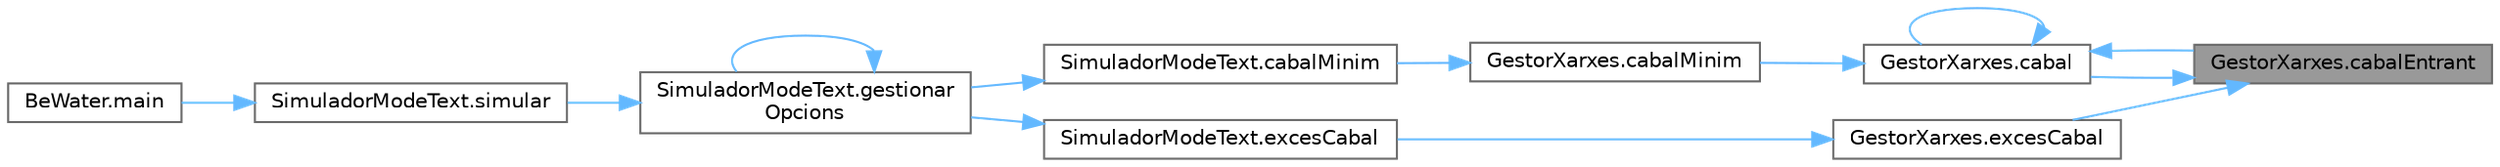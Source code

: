 digraph "GestorXarxes.cabalEntrant"
{
 // LATEX_PDF_SIZE
  bgcolor="transparent";
  edge [fontname=Helvetica,fontsize=10,labelfontname=Helvetica,labelfontsize=10];
  node [fontname=Helvetica,fontsize=10,shape=box,height=0.2,width=0.4];
  rankdir="RL";
  Node1 [id="Node000001",label="GestorXarxes.cabalEntrant",height=0.2,width=0.4,color="gray40", fillcolor="grey60", style="filled", fontcolor="black",tooltip="Cabal teòric d'una canonada."];
  Node1 -> Node2 [id="edge1_Node000001_Node000002",dir="back",color="steelblue1",style="solid",tooltip=" "];
  Node2 [id="Node000002",label="GestorXarxes.cabal",height=0.2,width=0.4,color="grey40", fillcolor="white", style="filled",URL="$class_gestor_xarxes.html#a9031778fbddcb72d167dea81a0a977c6",tooltip="Cabal teòric d'un node."];
  Node2 -> Node2 [id="edge2_Node000002_Node000002",dir="back",color="steelblue1",style="solid",tooltip=" "];
  Node2 -> Node1 [id="edge3_Node000002_Node000001",dir="back",color="steelblue1",style="solid",tooltip=" "];
  Node2 -> Node3 [id="edge4_Node000002_Node000003",dir="back",color="steelblue1",style="solid",tooltip=" "];
  Node3 [id="Node000003",label="GestorXarxes.cabalMinim",height=0.2,width=0.4,color="grey40", fillcolor="white", style="filled",URL="$class_gestor_xarxes.html#ad6c1adeced5adf43b6ac8be94abf68a0",tooltip="Cabal mínim donat un percentatge."];
  Node3 -> Node4 [id="edge5_Node000003_Node000004",dir="back",color="steelblue1",style="solid",tooltip=" "];
  Node4 [id="Node000004",label="SimuladorModeText.cabalMinim",height=0.2,width=0.4,color="grey40", fillcolor="white", style="filled",URL="$class_simulador_mode_text.html#a0e4d72561d132a11044589447c23d3d8",tooltip="Cabal mínim necessari."];
  Node4 -> Node5 [id="edge6_Node000004_Node000005",dir="back",color="steelblue1",style="solid",tooltip=" "];
  Node5 [id="Node000005",label="SimuladorModeText.gestionar\lOpcions",height=0.2,width=0.4,color="grey40", fillcolor="white", style="filled",URL="$class_simulador_mode_text.html#ad825174bb70177d36d5160f120ac4671",tooltip="Gestiona les diferents opcions segons la línia llegida del fitxer d'entrada."];
  Node5 -> Node5 [id="edge7_Node000005_Node000005",dir="back",color="steelblue1",style="solid",tooltip=" "];
  Node5 -> Node6 [id="edge8_Node000005_Node000006",dir="back",color="steelblue1",style="solid",tooltip=" "];
  Node6 [id="Node000006",label="SimuladorModeText.simular",height=0.2,width=0.4,color="grey40", fillcolor="white", style="filled",URL="$class_simulador_mode_text.html#a62dce49bcb5f4c19336a480e36fc1247",tooltip="Simula operacions sobre una xarxa de distribució d'aigua a partir d'un fitxer d'entrada."];
  Node6 -> Node7 [id="edge9_Node000006_Node000007",dir="back",color="steelblue1",style="solid",tooltip=" "];
  Node7 [id="Node000007",label="BeWater.main",height=0.2,width=0.4,color="grey40", fillcolor="white", style="filled",URL="$class_be_water.html#aa8aad185395e8f524e8b46d8317e5590",tooltip="Envia els paràmetres necessàris per començar la simulació"];
  Node1 -> Node8 [id="edge10_Node000001_Node000008",dir="back",color="steelblue1",style="solid",tooltip=" "];
  Node8 [id="Node000008",label="GestorXarxes.excesCabal",height=0.2,width=0.4,color="grey40", fillcolor="white", style="filled",URL="$class_gestor_xarxes.html#a2d031e7e8c22ebd00a29beb9bf5a0124",tooltip="Excés de cabal de les canonades."];
  Node8 -> Node9 [id="edge11_Node000008_Node000009",dir="back",color="steelblue1",style="solid",tooltip=" "];
  Node9 [id="Node000009",label="SimuladorModeText.excesCabal",height=0.2,width=0.4,color="grey40", fillcolor="white", style="filled",URL="$class_simulador_mode_text.html#a03c63116b6a2ff5858bd1d9d2f41e3b5",tooltip="Detecta les canonades amb excés de cabal."];
  Node9 -> Node5 [id="edge12_Node000009_Node000005",dir="back",color="steelblue1",style="solid",tooltip=" "];
}
